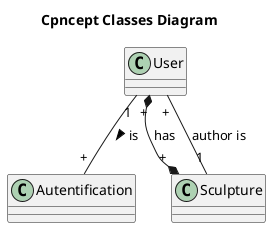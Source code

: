 @startuml

title Cpncept Classes Diagram 

Class User
Class Autentification
Class Sculpture

User"1" -- "+"Autentification: is >
User"+" *--* "+"Sculpture : has
Sculpture"1" -- "+"User: author is

@enduml
